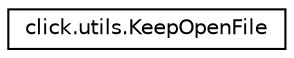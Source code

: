 digraph "Graphical Class Hierarchy"
{
 // LATEX_PDF_SIZE
  edge [fontname="Helvetica",fontsize="10",labelfontname="Helvetica",labelfontsize="10"];
  node [fontname="Helvetica",fontsize="10",shape=record];
  rankdir="LR";
  Node0 [label="click.utils.KeepOpenFile",height=0.2,width=0.4,color="black", fillcolor="white", style="filled",URL="$classclick_1_1utils_1_1KeepOpenFile.html",tooltip=" "];
}
